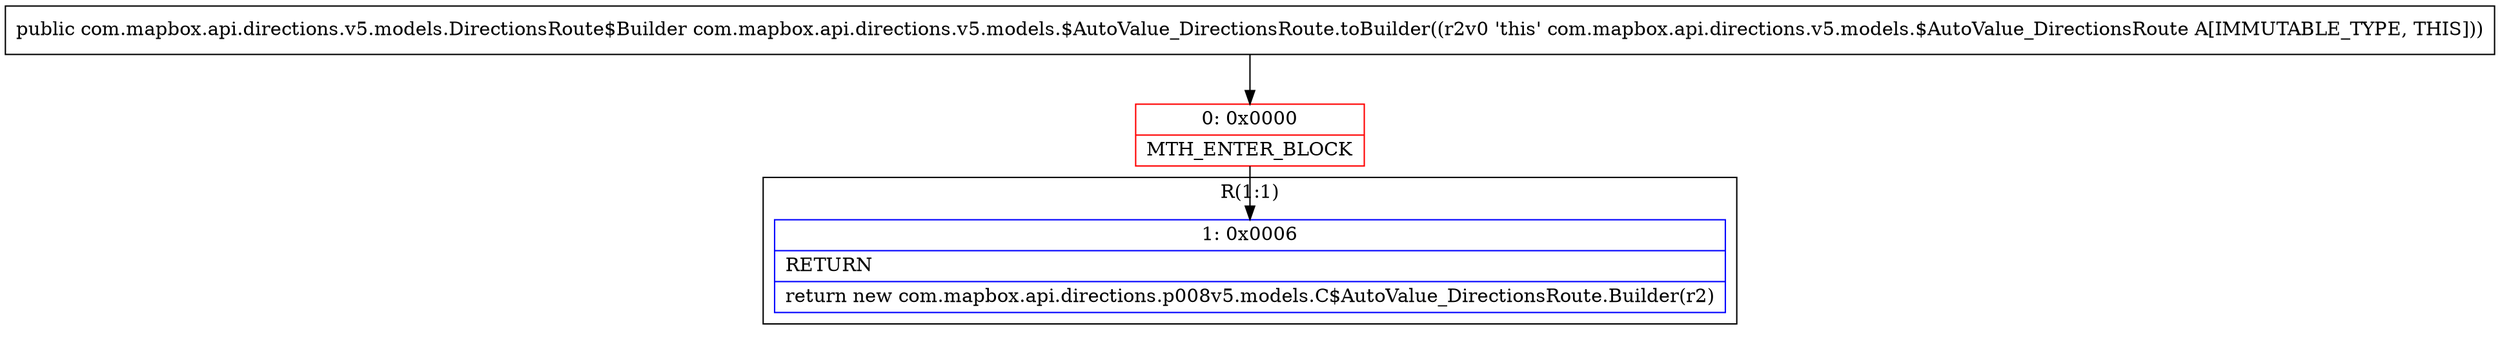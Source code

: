 digraph "CFG forcom.mapbox.api.directions.v5.models.$AutoValue_DirectionsRoute.toBuilder()Lcom\/mapbox\/api\/directions\/v5\/models\/DirectionsRoute$Builder;" {
subgraph cluster_Region_665126099 {
label = "R(1:1)";
node [shape=record,color=blue];
Node_1 [shape=record,label="{1\:\ 0x0006|RETURN\l|return new com.mapbox.api.directions.p008v5.models.C$AutoValue_DirectionsRoute.Builder(r2)\l}"];
}
Node_0 [shape=record,color=red,label="{0\:\ 0x0000|MTH_ENTER_BLOCK\l}"];
MethodNode[shape=record,label="{public com.mapbox.api.directions.v5.models.DirectionsRoute$Builder com.mapbox.api.directions.v5.models.$AutoValue_DirectionsRoute.toBuilder((r2v0 'this' com.mapbox.api.directions.v5.models.$AutoValue_DirectionsRoute A[IMMUTABLE_TYPE, THIS])) }"];
MethodNode -> Node_0;
Node_0 -> Node_1;
}

